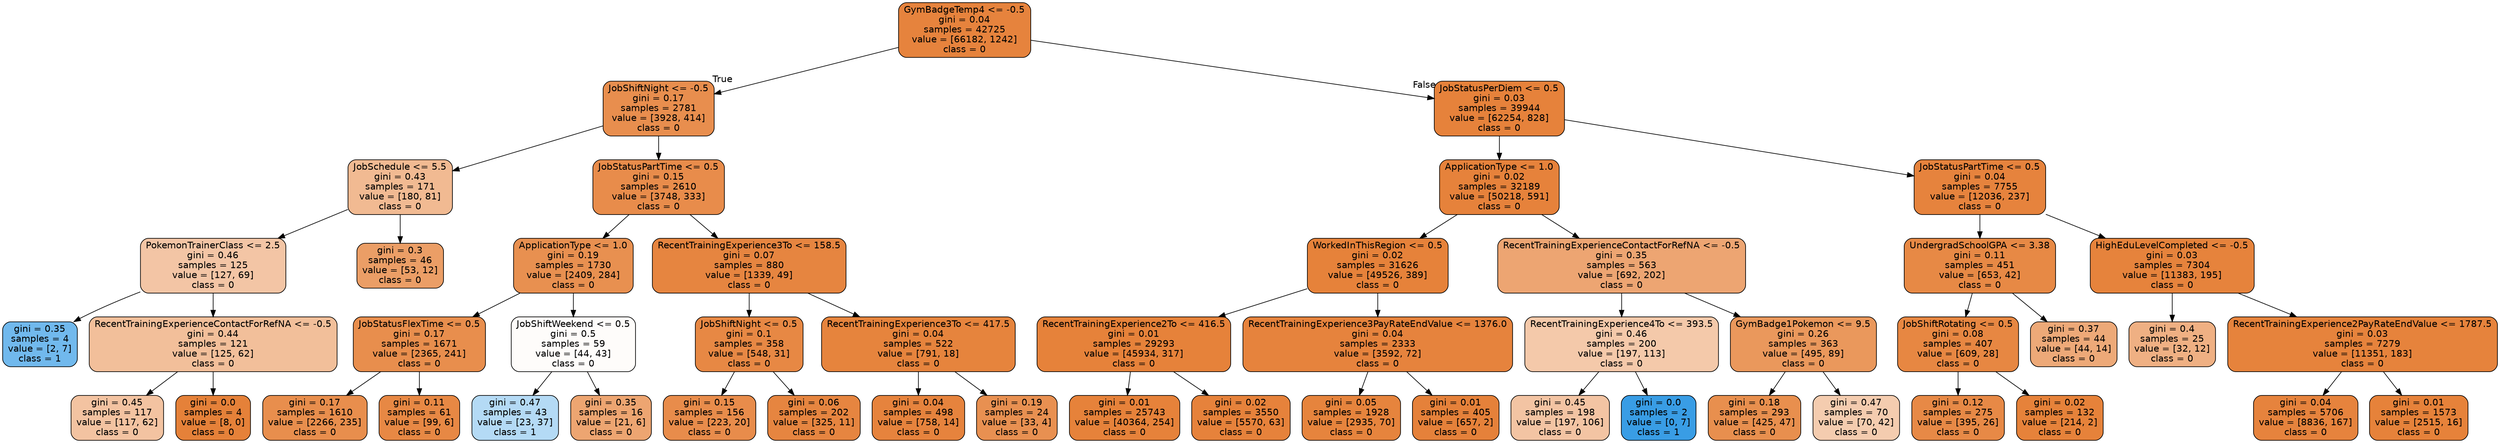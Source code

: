 digraph Tree {
node [shape=box, style="filled, rounded", color="black", fontname=helvetica] ;
edge [fontname=helvetica] ;
0 [label="GymBadgeTemp4 <= -0.5\ngini = 0.04\nsamples = 42725\nvalue = [66182, 1242]\nclass = 0", fillcolor="#e58139fa"] ;
1 [label="JobShiftNight <= -0.5\ngini = 0.17\nsamples = 2781\nvalue = [3928, 414]\nclass = 0", fillcolor="#e58139e4"] ;
0 -> 1 [labeldistance=2.5, labelangle=45, headlabel="True"] ;
2 [label="JobSchedule <= 5.5\ngini = 0.43\nsamples = 171\nvalue = [180, 81]\nclass = 0", fillcolor="#e581398c"] ;
1 -> 2 ;
3 [label="PokemonTrainerClass <= 2.5\ngini = 0.46\nsamples = 125\nvalue = [127, 69]\nclass = 0", fillcolor="#e5813974"] ;
2 -> 3 ;
4 [label="gini = 0.35\nsamples = 4\nvalue = [2, 7]\nclass = 1", fillcolor="#399de5b6"] ;
3 -> 4 ;
5 [label="RecentTrainingExperienceContactForRefNA <= -0.5\ngini = 0.44\nsamples = 121\nvalue = [125, 62]\nclass = 0", fillcolor="#e5813981"] ;
3 -> 5 ;
6 [label="gini = 0.45\nsamples = 117\nvalue = [117, 62]\nclass = 0", fillcolor="#e5813978"] ;
5 -> 6 ;
7 [label="gini = 0.0\nsamples = 4\nvalue = [8, 0]\nclass = 0", fillcolor="#e58139ff"] ;
5 -> 7 ;
8 [label="gini = 0.3\nsamples = 46\nvalue = [53, 12]\nclass = 0", fillcolor="#e58139c5"] ;
2 -> 8 ;
9 [label="JobStatusPartTime <= 0.5\ngini = 0.15\nsamples = 2610\nvalue = [3748, 333]\nclass = 0", fillcolor="#e58139e8"] ;
1 -> 9 ;
10 [label="ApplicationType <= 1.0\ngini = 0.19\nsamples = 1730\nvalue = [2409, 284]\nclass = 0", fillcolor="#e58139e1"] ;
9 -> 10 ;
11 [label="JobStatusFlexTime <= 0.5\ngini = 0.17\nsamples = 1671\nvalue = [2365, 241]\nclass = 0", fillcolor="#e58139e5"] ;
10 -> 11 ;
12 [label="gini = 0.17\nsamples = 1610\nvalue = [2266, 235]\nclass = 0", fillcolor="#e58139e5"] ;
11 -> 12 ;
13 [label="gini = 0.11\nsamples = 61\nvalue = [99, 6]\nclass = 0", fillcolor="#e58139f0"] ;
11 -> 13 ;
14 [label="JobShiftWeekend <= 0.5\ngini = 0.5\nsamples = 59\nvalue = [44, 43]\nclass = 0", fillcolor="#e5813906"] ;
10 -> 14 ;
15 [label="gini = 0.47\nsamples = 43\nvalue = [23, 37]\nclass = 1", fillcolor="#399de560"] ;
14 -> 15 ;
16 [label="gini = 0.35\nsamples = 16\nvalue = [21, 6]\nclass = 0", fillcolor="#e58139b6"] ;
14 -> 16 ;
17 [label="RecentTrainingExperience3To <= 158.5\ngini = 0.07\nsamples = 880\nvalue = [1339, 49]\nclass = 0", fillcolor="#e58139f6"] ;
9 -> 17 ;
18 [label="JobShiftNight <= 0.5\ngini = 0.1\nsamples = 358\nvalue = [548, 31]\nclass = 0", fillcolor="#e58139f1"] ;
17 -> 18 ;
19 [label="gini = 0.15\nsamples = 156\nvalue = [223, 20]\nclass = 0", fillcolor="#e58139e8"] ;
18 -> 19 ;
20 [label="gini = 0.06\nsamples = 202\nvalue = [325, 11]\nclass = 0", fillcolor="#e58139f6"] ;
18 -> 20 ;
21 [label="RecentTrainingExperience3To <= 417.5\ngini = 0.04\nsamples = 522\nvalue = [791, 18]\nclass = 0", fillcolor="#e58139f9"] ;
17 -> 21 ;
22 [label="gini = 0.04\nsamples = 498\nvalue = [758, 14]\nclass = 0", fillcolor="#e58139fa"] ;
21 -> 22 ;
23 [label="gini = 0.19\nsamples = 24\nvalue = [33, 4]\nclass = 0", fillcolor="#e58139e0"] ;
21 -> 23 ;
24 [label="JobStatusPerDiem <= 0.5\ngini = 0.03\nsamples = 39944\nvalue = [62254, 828]\nclass = 0", fillcolor="#e58139fc"] ;
0 -> 24 [labeldistance=2.5, labelangle=-45, headlabel="False"] ;
25 [label="ApplicationType <= 1.0\ngini = 0.02\nsamples = 32189\nvalue = [50218, 591]\nclass = 0", fillcolor="#e58139fc"] ;
24 -> 25 ;
26 [label="WorkedInThisRegion <= 0.5\ngini = 0.02\nsamples = 31626\nvalue = [49526, 389]\nclass = 0", fillcolor="#e58139fd"] ;
25 -> 26 ;
27 [label="RecentTrainingExperience2To <= 416.5\ngini = 0.01\nsamples = 29293\nvalue = [45934, 317]\nclass = 0", fillcolor="#e58139fd"] ;
26 -> 27 ;
28 [label="gini = 0.01\nsamples = 25743\nvalue = [40364, 254]\nclass = 0", fillcolor="#e58139fd"] ;
27 -> 28 ;
29 [label="gini = 0.02\nsamples = 3550\nvalue = [5570, 63]\nclass = 0", fillcolor="#e58139fc"] ;
27 -> 29 ;
30 [label="RecentTrainingExperience3PayRateEndValue <= 1376.0\ngini = 0.04\nsamples = 2333\nvalue = [3592, 72]\nclass = 0", fillcolor="#e58139fa"] ;
26 -> 30 ;
31 [label="gini = 0.05\nsamples = 1928\nvalue = [2935, 70]\nclass = 0", fillcolor="#e58139f9"] ;
30 -> 31 ;
32 [label="gini = 0.01\nsamples = 405\nvalue = [657, 2]\nclass = 0", fillcolor="#e58139fe"] ;
30 -> 32 ;
33 [label="RecentTrainingExperienceContactForRefNA <= -0.5\ngini = 0.35\nsamples = 563\nvalue = [692, 202]\nclass = 0", fillcolor="#e58139b5"] ;
25 -> 33 ;
34 [label="RecentTrainingExperience4To <= 393.5\ngini = 0.46\nsamples = 200\nvalue = [197, 113]\nclass = 0", fillcolor="#e581396d"] ;
33 -> 34 ;
35 [label="gini = 0.45\nsamples = 198\nvalue = [197, 106]\nclass = 0", fillcolor="#e5813976"] ;
34 -> 35 ;
36 [label="gini = 0.0\nsamples = 2\nvalue = [0, 7]\nclass = 1", fillcolor="#399de5ff"] ;
34 -> 36 ;
37 [label="GymBadge1Pokemon <= 9.5\ngini = 0.26\nsamples = 363\nvalue = [495, 89]\nclass = 0", fillcolor="#e58139d1"] ;
33 -> 37 ;
38 [label="gini = 0.18\nsamples = 293\nvalue = [425, 47]\nclass = 0", fillcolor="#e58139e3"] ;
37 -> 38 ;
39 [label="gini = 0.47\nsamples = 70\nvalue = [70, 42]\nclass = 0", fillcolor="#e5813966"] ;
37 -> 39 ;
40 [label="JobStatusPartTime <= 0.5\ngini = 0.04\nsamples = 7755\nvalue = [12036, 237]\nclass = 0", fillcolor="#e58139fa"] ;
24 -> 40 ;
41 [label="UndergradSchoolGPA <= 3.38\ngini = 0.11\nsamples = 451\nvalue = [653, 42]\nclass = 0", fillcolor="#e58139ef"] ;
40 -> 41 ;
42 [label="JobShiftRotating <= 0.5\ngini = 0.08\nsamples = 407\nvalue = [609, 28]\nclass = 0", fillcolor="#e58139f3"] ;
41 -> 42 ;
43 [label="gini = 0.12\nsamples = 275\nvalue = [395, 26]\nclass = 0", fillcolor="#e58139ee"] ;
42 -> 43 ;
44 [label="gini = 0.02\nsamples = 132\nvalue = [214, 2]\nclass = 0", fillcolor="#e58139fd"] ;
42 -> 44 ;
45 [label="gini = 0.37\nsamples = 44\nvalue = [44, 14]\nclass = 0", fillcolor="#e58139ae"] ;
41 -> 45 ;
46 [label="HighEduLevelCompleted <= -0.5\ngini = 0.03\nsamples = 7304\nvalue = [11383, 195]\nclass = 0", fillcolor="#e58139fb"] ;
40 -> 46 ;
47 [label="gini = 0.4\nsamples = 25\nvalue = [32, 12]\nclass = 0", fillcolor="#e581399f"] ;
46 -> 47 ;
48 [label="RecentTrainingExperience2PayRateEndValue <= 1787.5\ngini = 0.03\nsamples = 7279\nvalue = [11351, 183]\nclass = 0", fillcolor="#e58139fb"] ;
46 -> 48 ;
49 [label="gini = 0.04\nsamples = 5706\nvalue = [8836, 167]\nclass = 0", fillcolor="#e58139fa"] ;
48 -> 49 ;
50 [label="gini = 0.01\nsamples = 1573\nvalue = [2515, 16]\nclass = 0", fillcolor="#e58139fd"] ;
48 -> 50 ;
}